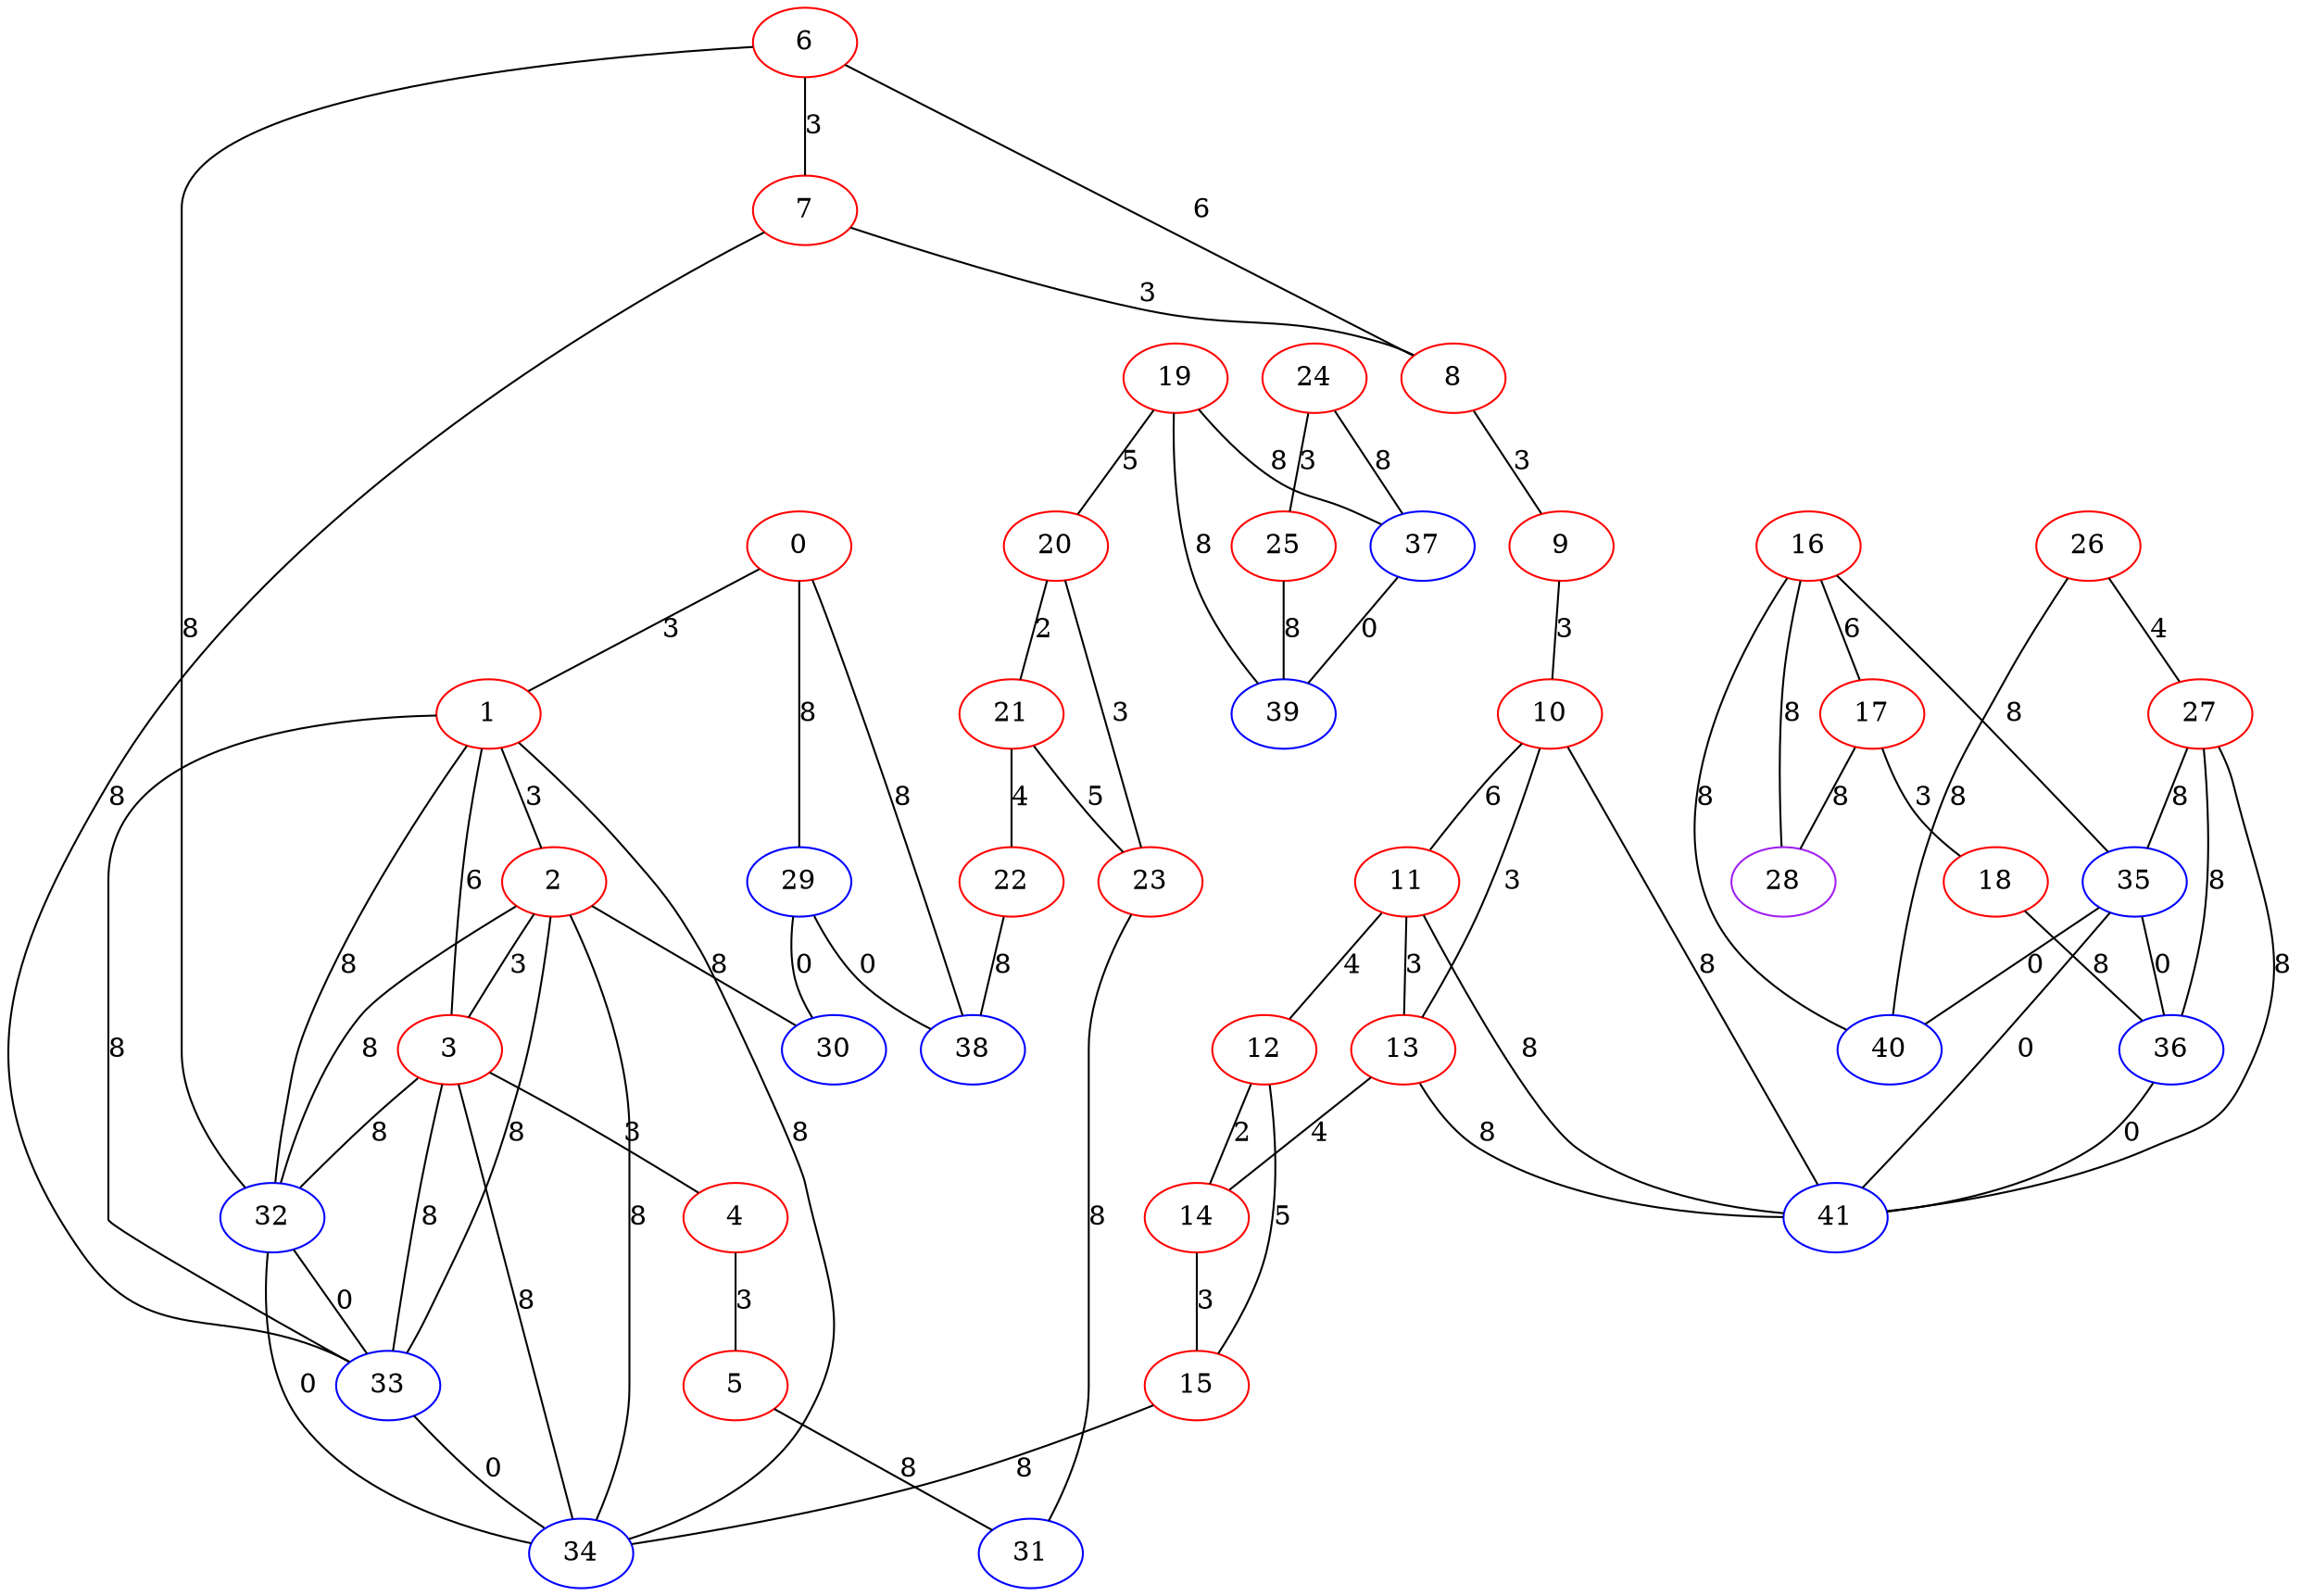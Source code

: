 graph "" {
0 [color=red, weight=1];
1 [color=red, weight=1];
2 [color=red, weight=1];
3 [color=red, weight=1];
4 [color=red, weight=1];
5 [color=red, weight=1];
6 [color=red, weight=1];
7 [color=red, weight=1];
8 [color=red, weight=1];
9 [color=red, weight=1];
10 [color=red, weight=1];
11 [color=red, weight=1];
12 [color=red, weight=1];
13 [color=red, weight=1];
14 [color=red, weight=1];
15 [color=red, weight=1];
16 [color=red, weight=1];
17 [color=red, weight=1];
18 [color=red, weight=1];
19 [color=red, weight=1];
20 [color=red, weight=1];
21 [color=red, weight=1];
22 [color=red, weight=1];
23 [color=red, weight=1];
24 [color=red, weight=1];
25 [color=red, weight=1];
26 [color=red, weight=1];
27 [color=red, weight=1];
28 [color=purple, weight=4];
29 [color=blue, weight=3];
30 [color=blue, weight=3];
31 [color=blue, weight=3];
32 [color=blue, weight=3];
33 [color=blue, weight=3];
34 [color=blue, weight=3];
35 [color=blue, weight=3];
36 [color=blue, weight=3];
37 [color=blue, weight=3];
38 [color=blue, weight=3];
39 [color=blue, weight=3];
40 [color=blue, weight=3];
41 [color=blue, weight=3];
0 -- 1  [key=0, label=3];
0 -- 29  [key=0, label=8];
0 -- 38  [key=0, label=8];
1 -- 32  [key=0, label=8];
1 -- 2  [key=0, label=3];
1 -- 3  [key=0, label=6];
1 -- 33  [key=0, label=8];
1 -- 34  [key=0, label=8];
2 -- 32  [key=0, label=8];
2 -- 34  [key=0, label=8];
2 -- 3  [key=0, label=3];
2 -- 33  [key=0, label=8];
2 -- 30  [key=0, label=8];
3 -- 32  [key=0, label=8];
3 -- 4  [key=0, label=3];
3 -- 33  [key=0, label=8];
3 -- 34  [key=0, label=8];
4 -- 5  [key=0, label=3];
5 -- 31  [key=0, label=8];
6 -- 8  [key=0, label=6];
6 -- 32  [key=0, label=8];
6 -- 7  [key=0, label=3];
7 -- 8  [key=0, label=3];
7 -- 33  [key=0, label=8];
8 -- 9  [key=0, label=3];
9 -- 10  [key=0, label=3];
10 -- 11  [key=0, label=6];
10 -- 13  [key=0, label=3];
10 -- 41  [key=0, label=8];
11 -- 41  [key=0, label=8];
11 -- 12  [key=0, label=4];
11 -- 13  [key=0, label=3];
12 -- 14  [key=0, label=2];
12 -- 15  [key=0, label=5];
13 -- 41  [key=0, label=8];
13 -- 14  [key=0, label=4];
14 -- 15  [key=0, label=3];
15 -- 34  [key=0, label=8];
16 -- 40  [key=0, label=8];
16 -- 17  [key=0, label=6];
16 -- 35  [key=0, label=8];
16 -- 28  [key=0, label=8];
17 -- 18  [key=0, label=3];
17 -- 28  [key=0, label=8];
18 -- 36  [key=0, label=8];
19 -- 20  [key=0, label=5];
19 -- 37  [key=0, label=8];
19 -- 39  [key=0, label=8];
20 -- 21  [key=0, label=2];
20 -- 23  [key=0, label=3];
21 -- 22  [key=0, label=4];
21 -- 23  [key=0, label=5];
22 -- 38  [key=0, label=8];
23 -- 31  [key=0, label=8];
24 -- 25  [key=0, label=3];
24 -- 37  [key=0, label=8];
25 -- 39  [key=0, label=8];
26 -- 40  [key=0, label=8];
26 -- 27  [key=0, label=4];
27 -- 41  [key=0, label=8];
27 -- 35  [key=0, label=8];
27 -- 36  [key=0, label=8];
29 -- 38  [key=0, label=0];
29 -- 30  [key=0, label=0];
32 -- 33  [key=0, label=0];
32 -- 34  [key=0, label=0];
33 -- 34  [key=0, label=0];
35 -- 40  [key=0, label=0];
35 -- 36  [key=0, label=0];
35 -- 41  [key=0, label=0];
36 -- 41  [key=0, label=0];
37 -- 39  [key=0, label=0];
}
